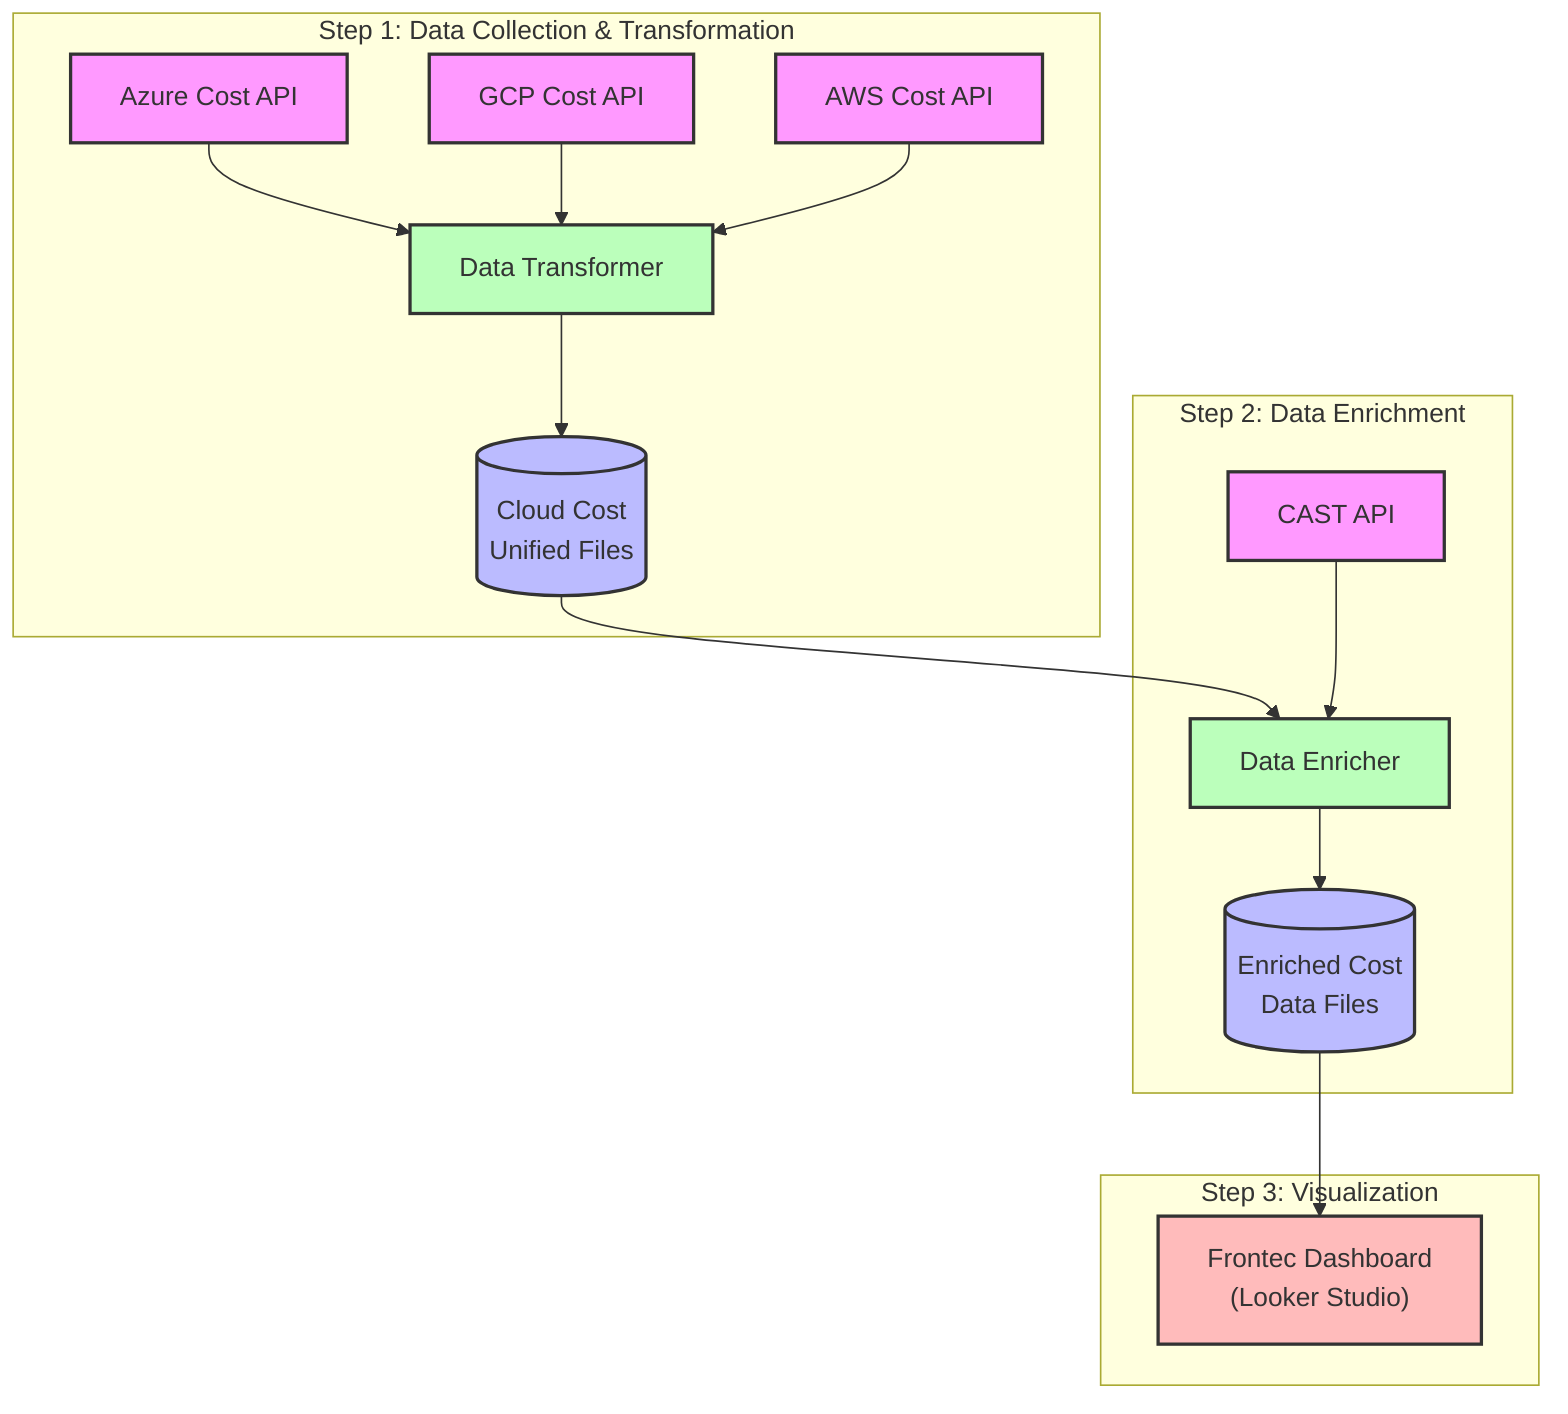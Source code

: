 flowchart TD
    subgraph "Step 1: Data Collection & Transformation"
        AzureAPI["Azure Cost API"] --> ETL
        GCPAPI["GCP Cost API"] --> ETL
        AWSAPI["AWS Cost API"] --> ETL
        ETL["Data Transformer"] --> UnifiedFiles[("Cloud Cost\nUnified Files")]
    end

    subgraph "Step 2: Data Enrichment"
        UnifiedFiles --> Enricher
        CAST["CAST API"] --> Enricher
        Enricher["Data Enricher"] --> EnrichedFiles[("Enriched Cost\nData Files")]
    end

    subgraph "Step 3: Visualization"
        EnrichedFiles --> Looker["Frontec Dashboard\n(Looker Studio)"]
    end

    %% Styling
    classDef apiNode fill:#f9f,stroke:#333,stroke-width:2px
    classDef dataNode fill:#bbf,stroke:#333,stroke-width:2px
    classDef processNode fill:#bfb,stroke:#333,stroke-width:2px
    classDef visualNode fill:#fbb,stroke:#333,stroke-width:2px
    
    class AzureAPI,GCPAPI,AWSAPI,CAST apiNode
    class UnifiedFiles,EnrichedFiles dataNode
    class ETL,Enricher processNode
    class Looker visualNode